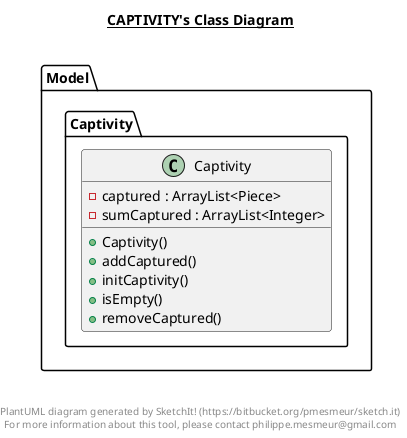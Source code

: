 @startuml

title __CAPTIVITY's Class Diagram__\n

  namespace Model.Captivity {
    class Model.Captivity.Captivity {
        - captured : ArrayList<Piece>
        - sumCaptured : ArrayList<Integer>
        + Captivity()
        + addCaptured()
        + initCaptivity()
        + isEmpty()
        + removeCaptured()
    }
  }
  



right footer


PlantUML diagram generated by SketchIt! (https://bitbucket.org/pmesmeur/sketch.it)
For more information about this tool, please contact philippe.mesmeur@gmail.com
endfooter

@enduml
